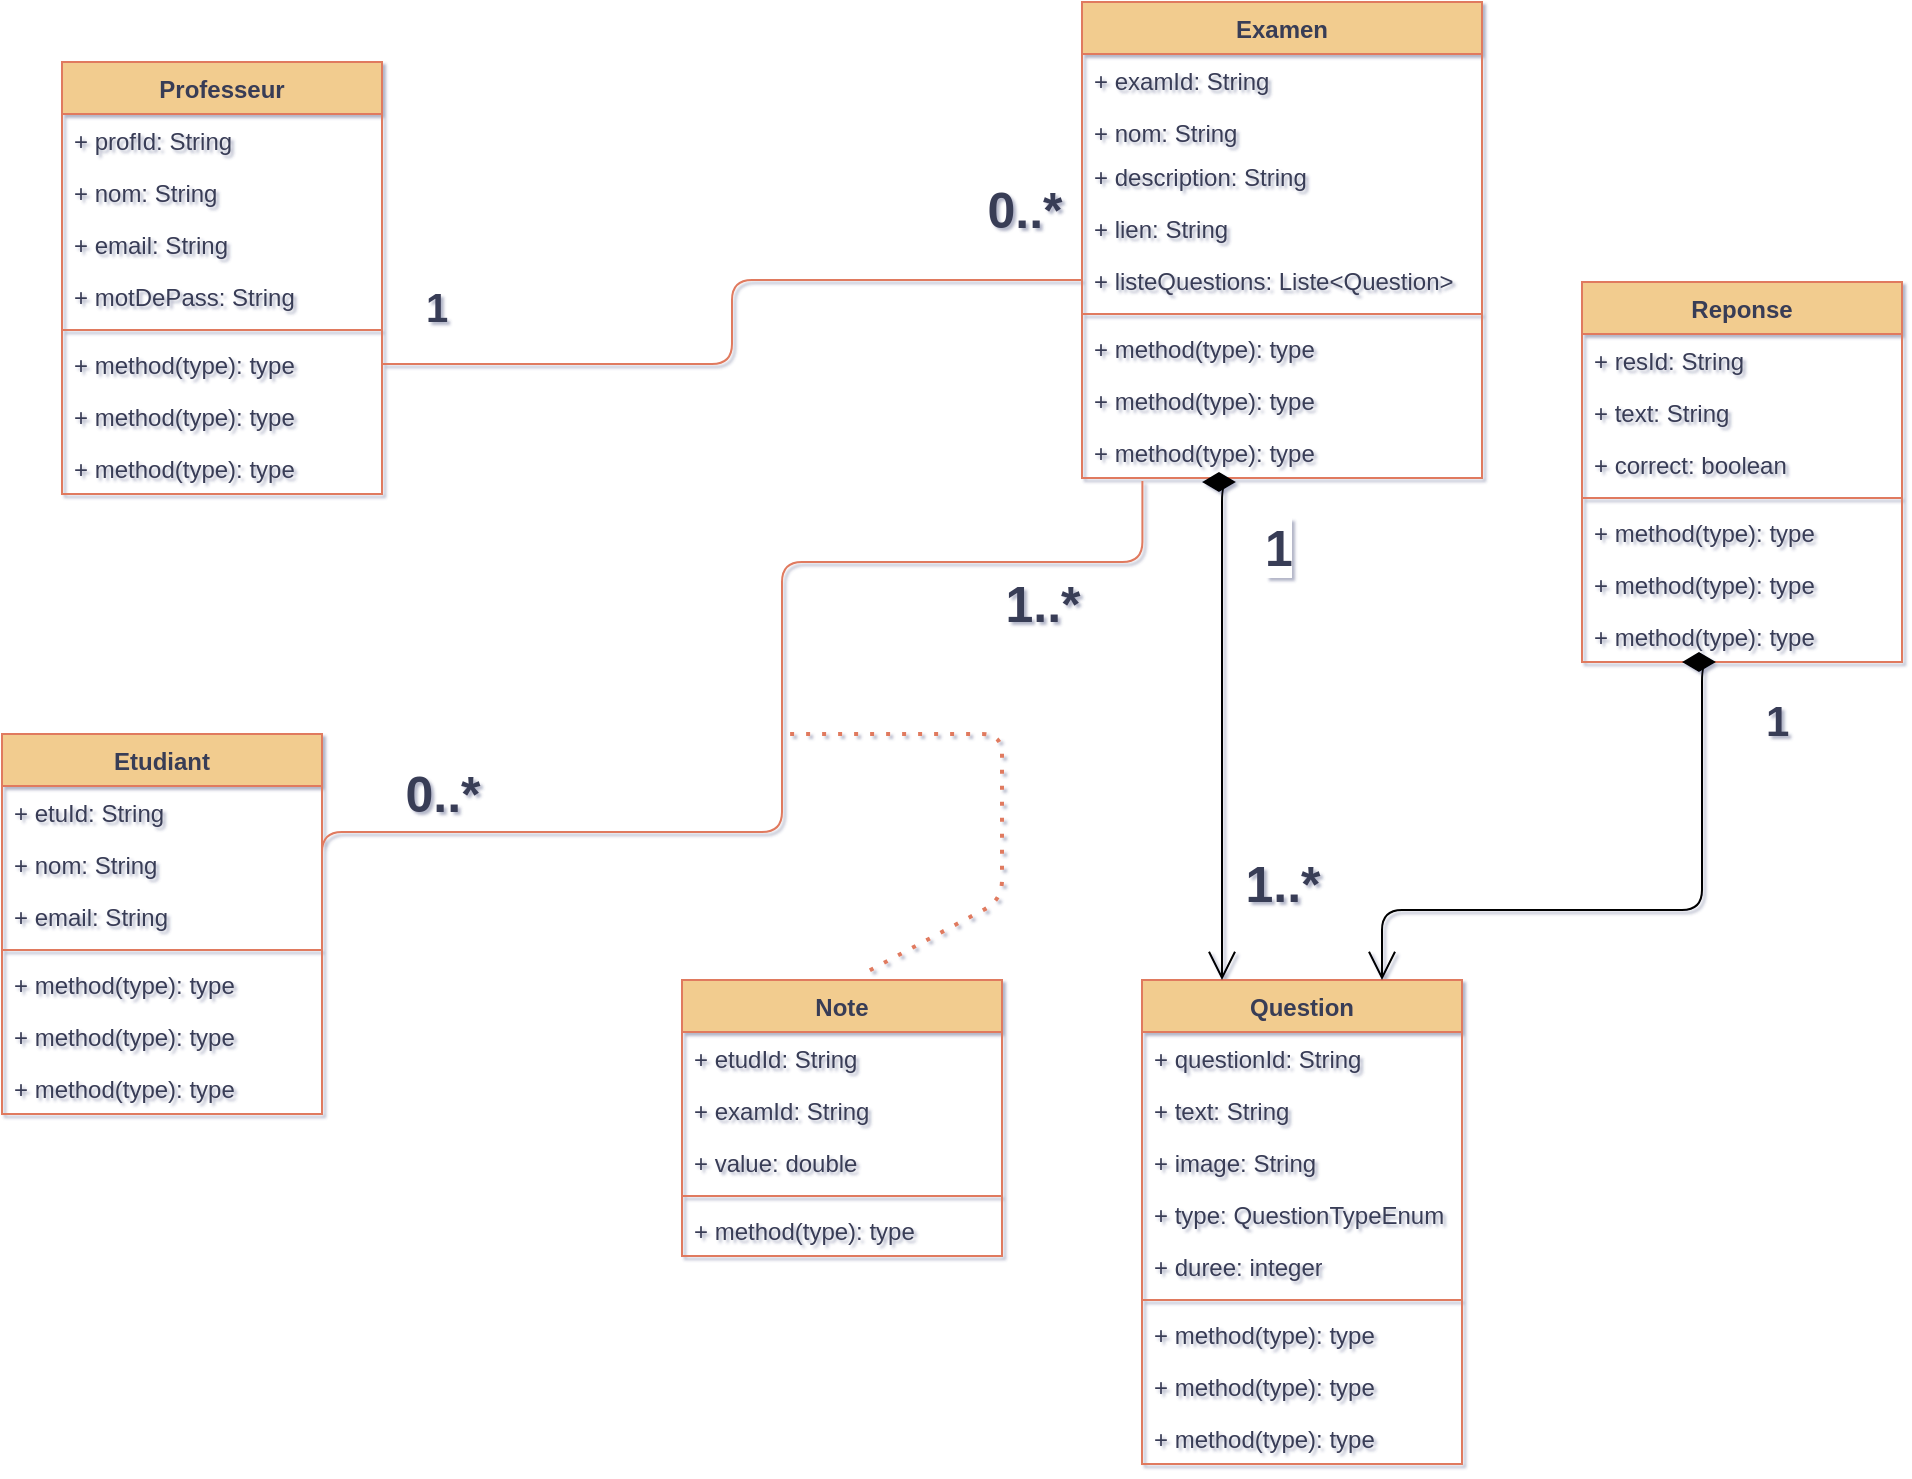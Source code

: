 <mxfile version="27.1.6">
  <diagram name="Page-1" id="w3V0Ukt2lIMnZeytWCGI">
    <mxGraphModel dx="2239" dy="785" grid="1" gridSize="10" guides="1" tooltips="1" connect="1" arrows="1" fold="1" page="1" pageScale="1" pageWidth="850" pageHeight="1100" math="0" shadow="1">
      <root>
        <mxCell id="0" />
        <mxCell id="1" parent="0" />
        <mxCell id="1JcprI2mjeJq7GM3SsAT-5" value="Professeur" style="swimlane;fontStyle=1;align=center;verticalAlign=top;childLayout=stackLayout;horizontal=1;startSize=26;horizontalStack=0;resizeParent=1;resizeParentMax=0;resizeLast=0;collapsible=1;marginBottom=0;whiteSpace=wrap;html=1;labelBackgroundColor=none;fillColor=#F2CC8F;strokeColor=#E07A5F;fontColor=#393C56;rounded=0;" vertex="1" parent="1">
          <mxGeometry x="-150" y="50" width="160" height="216" as="geometry" />
        </mxCell>
        <mxCell id="1JcprI2mjeJq7GM3SsAT-135" value="+ profId: String" style="text;strokeColor=none;fillColor=none;align=left;verticalAlign=top;spacingLeft=4;spacingRight=4;overflow=hidden;rotatable=0;points=[[0,0.5],[1,0.5]];portConstraint=eastwest;whiteSpace=wrap;html=1;labelBackgroundColor=none;fontColor=#393C56;rounded=0;" vertex="1" parent="1JcprI2mjeJq7GM3SsAT-5">
          <mxGeometry y="26" width="160" height="26" as="geometry" />
        </mxCell>
        <mxCell id="1JcprI2mjeJq7GM3SsAT-6" value="+ nom: String" style="text;strokeColor=none;fillColor=none;align=left;verticalAlign=top;spacingLeft=4;spacingRight=4;overflow=hidden;rotatable=0;points=[[0,0.5],[1,0.5]];portConstraint=eastwest;whiteSpace=wrap;html=1;labelBackgroundColor=none;fontColor=#393C56;rounded=0;" vertex="1" parent="1JcprI2mjeJq7GM3SsAT-5">
          <mxGeometry y="52" width="160" height="26" as="geometry" />
        </mxCell>
        <mxCell id="1JcprI2mjeJq7GM3SsAT-29" value="+ email: String" style="text;strokeColor=none;fillColor=none;align=left;verticalAlign=top;spacingLeft=4;spacingRight=4;overflow=hidden;rotatable=0;points=[[0,0.5],[1,0.5]];portConstraint=eastwest;whiteSpace=wrap;html=1;labelBackgroundColor=none;fontColor=#393C56;rounded=0;" vertex="1" parent="1JcprI2mjeJq7GM3SsAT-5">
          <mxGeometry y="78" width="160" height="26" as="geometry" />
        </mxCell>
        <mxCell id="1JcprI2mjeJq7GM3SsAT-30" value="+ motDePass: String" style="text;strokeColor=none;fillColor=none;align=left;verticalAlign=top;spacingLeft=4;spacingRight=4;overflow=hidden;rotatable=0;points=[[0,0.5],[1,0.5]];portConstraint=eastwest;whiteSpace=wrap;html=1;labelBackgroundColor=none;fontColor=#393C56;rounded=0;" vertex="1" parent="1JcprI2mjeJq7GM3SsAT-5">
          <mxGeometry y="104" width="160" height="26" as="geometry" />
        </mxCell>
        <mxCell id="1JcprI2mjeJq7GM3SsAT-7" value="" style="line;strokeWidth=1;fillColor=none;align=left;verticalAlign=middle;spacingTop=-1;spacingLeft=3;spacingRight=3;rotatable=0;labelPosition=right;points=[];portConstraint=eastwest;strokeColor=#E07A5F;labelBackgroundColor=none;fontColor=#393C56;rounded=0;" vertex="1" parent="1JcprI2mjeJq7GM3SsAT-5">
          <mxGeometry y="130" width="160" height="8" as="geometry" />
        </mxCell>
        <mxCell id="1JcprI2mjeJq7GM3SsAT-8" value="+ method(type): type" style="text;strokeColor=none;fillColor=none;align=left;verticalAlign=top;spacingLeft=4;spacingRight=4;overflow=hidden;rotatable=0;points=[[0,0.5],[1,0.5]];portConstraint=eastwest;whiteSpace=wrap;html=1;labelBackgroundColor=none;fontColor=#393C56;rounded=0;" vertex="1" parent="1JcprI2mjeJq7GM3SsAT-5">
          <mxGeometry y="138" width="160" height="26" as="geometry" />
        </mxCell>
        <mxCell id="1JcprI2mjeJq7GM3SsAT-33" value="+ method(type): type" style="text;strokeColor=none;fillColor=none;align=left;verticalAlign=top;spacingLeft=4;spacingRight=4;overflow=hidden;rotatable=0;points=[[0,0.5],[1,0.5]];portConstraint=eastwest;whiteSpace=wrap;html=1;labelBackgroundColor=none;fontColor=#393C56;rounded=0;" vertex="1" parent="1JcprI2mjeJq7GM3SsAT-5">
          <mxGeometry y="164" width="160" height="26" as="geometry" />
        </mxCell>
        <mxCell id="1JcprI2mjeJq7GM3SsAT-32" value="+ method(type): type" style="text;strokeColor=none;fillColor=none;align=left;verticalAlign=top;spacingLeft=4;spacingRight=4;overflow=hidden;rotatable=0;points=[[0,0.5],[1,0.5]];portConstraint=eastwest;whiteSpace=wrap;html=1;labelBackgroundColor=none;fontColor=#393C56;rounded=0;" vertex="1" parent="1JcprI2mjeJq7GM3SsAT-5">
          <mxGeometry y="190" width="160" height="26" as="geometry" />
        </mxCell>
        <mxCell id="1JcprI2mjeJq7GM3SsAT-9" value="Etudiant" style="swimlane;fontStyle=1;align=center;verticalAlign=top;childLayout=stackLayout;horizontal=1;startSize=26;horizontalStack=0;resizeParent=1;resizeParentMax=0;resizeLast=0;collapsible=1;marginBottom=0;whiteSpace=wrap;html=1;labelBackgroundColor=none;fillColor=#F2CC8F;strokeColor=#E07A5F;fontColor=#393C56;rounded=0;" vertex="1" parent="1">
          <mxGeometry x="-180" y="386" width="160" height="190" as="geometry" />
        </mxCell>
        <mxCell id="1JcprI2mjeJq7GM3SsAT-134" value="+ etuId: String" style="text;strokeColor=none;fillColor=none;align=left;verticalAlign=top;spacingLeft=4;spacingRight=4;overflow=hidden;rotatable=0;points=[[0,0.5],[1,0.5]];portConstraint=eastwest;whiteSpace=wrap;html=1;labelBackgroundColor=none;fontColor=#393C56;rounded=0;" vertex="1" parent="1JcprI2mjeJq7GM3SsAT-9">
          <mxGeometry y="26" width="160" height="26" as="geometry" />
        </mxCell>
        <mxCell id="1JcprI2mjeJq7GM3SsAT-10" value="+ nom: String" style="text;strokeColor=none;fillColor=none;align=left;verticalAlign=top;spacingLeft=4;spacingRight=4;overflow=hidden;rotatable=0;points=[[0,0.5],[1,0.5]];portConstraint=eastwest;whiteSpace=wrap;html=1;labelBackgroundColor=none;fontColor=#393C56;rounded=0;" vertex="1" parent="1JcprI2mjeJq7GM3SsAT-9">
          <mxGeometry y="52" width="160" height="26" as="geometry" />
        </mxCell>
        <mxCell id="1JcprI2mjeJq7GM3SsAT-31" value="+ email: String" style="text;strokeColor=none;fillColor=none;align=left;verticalAlign=top;spacingLeft=4;spacingRight=4;overflow=hidden;rotatable=0;points=[[0,0.5],[1,0.5]];portConstraint=eastwest;whiteSpace=wrap;html=1;labelBackgroundColor=none;fontColor=#393C56;rounded=0;" vertex="1" parent="1JcprI2mjeJq7GM3SsAT-9">
          <mxGeometry y="78" width="160" height="26" as="geometry" />
        </mxCell>
        <mxCell id="1JcprI2mjeJq7GM3SsAT-11" value="" style="line;strokeWidth=1;fillColor=none;align=left;verticalAlign=middle;spacingTop=-1;spacingLeft=3;spacingRight=3;rotatable=0;labelPosition=right;points=[];portConstraint=eastwest;strokeColor=#E07A5F;labelBackgroundColor=none;fontColor=#393C56;rounded=0;" vertex="1" parent="1JcprI2mjeJq7GM3SsAT-9">
          <mxGeometry y="104" width="160" height="8" as="geometry" />
        </mxCell>
        <mxCell id="1JcprI2mjeJq7GM3SsAT-12" value="+ method(type): type" style="text;strokeColor=none;fillColor=none;align=left;verticalAlign=top;spacingLeft=4;spacingRight=4;overflow=hidden;rotatable=0;points=[[0,0.5],[1,0.5]];portConstraint=eastwest;whiteSpace=wrap;html=1;labelBackgroundColor=none;fontColor=#393C56;rounded=0;" vertex="1" parent="1JcprI2mjeJq7GM3SsAT-9">
          <mxGeometry y="112" width="160" height="26" as="geometry" />
        </mxCell>
        <mxCell id="1JcprI2mjeJq7GM3SsAT-35" value="+ method(type): type" style="text;strokeColor=none;fillColor=none;align=left;verticalAlign=top;spacingLeft=4;spacingRight=4;overflow=hidden;rotatable=0;points=[[0,0.5],[1,0.5]];portConstraint=eastwest;whiteSpace=wrap;html=1;labelBackgroundColor=none;fontColor=#393C56;rounded=0;" vertex="1" parent="1JcprI2mjeJq7GM3SsAT-9">
          <mxGeometry y="138" width="160" height="26" as="geometry" />
        </mxCell>
        <mxCell id="1JcprI2mjeJq7GM3SsAT-34" value="+ method(type): type" style="text;strokeColor=none;fillColor=none;align=left;verticalAlign=top;spacingLeft=4;spacingRight=4;overflow=hidden;rotatable=0;points=[[0,0.5],[1,0.5]];portConstraint=eastwest;whiteSpace=wrap;html=1;labelBackgroundColor=none;fontColor=#393C56;rounded=0;" vertex="1" parent="1JcprI2mjeJq7GM3SsAT-9">
          <mxGeometry y="164" width="160" height="26" as="geometry" />
        </mxCell>
        <mxCell id="1JcprI2mjeJq7GM3SsAT-36" value="Examen" style="swimlane;fontStyle=1;align=center;verticalAlign=top;childLayout=stackLayout;horizontal=1;startSize=26;horizontalStack=0;resizeParent=1;resizeParentMax=0;resizeLast=0;collapsible=1;marginBottom=0;whiteSpace=wrap;html=1;labelBackgroundColor=none;fillColor=#F2CC8F;strokeColor=#E07A5F;fontColor=#393C56;rounded=0;shadow=0;" vertex="1" parent="1">
          <mxGeometry x="360" y="20" width="200" height="238" as="geometry" />
        </mxCell>
        <mxCell id="1JcprI2mjeJq7GM3SsAT-88" value="+ examId: String" style="text;strokeColor=none;fillColor=none;align=left;verticalAlign=top;spacingLeft=4;spacingRight=4;overflow=hidden;rotatable=0;points=[[0,0.5],[1,0.5]];portConstraint=eastwest;whiteSpace=wrap;html=1;labelBackgroundColor=none;fontColor=#393C56;rounded=0;" vertex="1" parent="1JcprI2mjeJq7GM3SsAT-36">
          <mxGeometry y="26" width="200" height="26" as="geometry" />
        </mxCell>
        <mxCell id="1JcprI2mjeJq7GM3SsAT-37" value="+ nom: String" style="text;strokeColor=none;fillColor=none;align=left;verticalAlign=top;spacingLeft=4;spacingRight=4;overflow=hidden;rotatable=0;points=[[0,0.5],[1,0.5]];portConstraint=eastwest;whiteSpace=wrap;html=1;labelBackgroundColor=none;fontColor=#393C56;rounded=0;" vertex="1" parent="1JcprI2mjeJq7GM3SsAT-36">
          <mxGeometry y="52" width="200" height="22" as="geometry" />
        </mxCell>
        <mxCell id="1JcprI2mjeJq7GM3SsAT-38" value="+ description: String" style="text;strokeColor=none;fillColor=none;align=left;verticalAlign=top;spacingLeft=4;spacingRight=4;overflow=hidden;rotatable=0;points=[[0,0.5],[1,0.5]];portConstraint=eastwest;whiteSpace=wrap;html=1;labelBackgroundColor=none;fontColor=#393C56;rounded=0;" vertex="1" parent="1JcprI2mjeJq7GM3SsAT-36">
          <mxGeometry y="74" width="200" height="26" as="geometry" />
        </mxCell>
        <mxCell id="1JcprI2mjeJq7GM3SsAT-87" value="+ lien: String" style="text;strokeColor=none;fillColor=none;align=left;verticalAlign=top;spacingLeft=4;spacingRight=4;overflow=hidden;rotatable=0;points=[[0,0.5],[1,0.5]];portConstraint=eastwest;whiteSpace=wrap;html=1;labelBackgroundColor=none;fontColor=#393C56;rounded=0;" vertex="1" parent="1JcprI2mjeJq7GM3SsAT-36">
          <mxGeometry y="100" width="200" height="26" as="geometry" />
        </mxCell>
        <mxCell id="1JcprI2mjeJq7GM3SsAT-86" value="+ listeQuestions: Liste&amp;lt;Question&amp;gt;" style="text;strokeColor=none;fillColor=none;align=left;verticalAlign=top;spacingLeft=4;spacingRight=4;overflow=hidden;rotatable=0;points=[[0,0.5],[1,0.5]];portConstraint=eastwest;whiteSpace=wrap;html=1;labelBackgroundColor=none;fontColor=#393C56;rounded=0;" vertex="1" parent="1JcprI2mjeJq7GM3SsAT-36">
          <mxGeometry y="126" width="200" height="26" as="geometry" />
        </mxCell>
        <mxCell id="1JcprI2mjeJq7GM3SsAT-39" value="" style="line;strokeWidth=1;fillColor=none;align=left;verticalAlign=middle;spacingTop=-1;spacingLeft=3;spacingRight=3;rotatable=0;labelPosition=right;points=[];portConstraint=eastwest;strokeColor=#E07A5F;labelBackgroundColor=none;fontColor=#393C56;rounded=0;" vertex="1" parent="1JcprI2mjeJq7GM3SsAT-36">
          <mxGeometry y="152" width="200" height="8" as="geometry" />
        </mxCell>
        <mxCell id="1JcprI2mjeJq7GM3SsAT-40" value="+ method(type): type" style="text;strokeColor=none;fillColor=none;align=left;verticalAlign=top;spacingLeft=4;spacingRight=4;overflow=hidden;rotatable=0;points=[[0,0.5],[1,0.5]];portConstraint=eastwest;whiteSpace=wrap;html=1;labelBackgroundColor=none;fontColor=#393C56;rounded=0;" vertex="1" parent="1JcprI2mjeJq7GM3SsAT-36">
          <mxGeometry y="160" width="200" height="26" as="geometry" />
        </mxCell>
        <mxCell id="1JcprI2mjeJq7GM3SsAT-41" value="+ method(type): type" style="text;strokeColor=none;fillColor=none;align=left;verticalAlign=top;spacingLeft=4;spacingRight=4;overflow=hidden;rotatable=0;points=[[0,0.5],[1,0.5]];portConstraint=eastwest;whiteSpace=wrap;html=1;labelBackgroundColor=none;fontColor=#393C56;rounded=0;" vertex="1" parent="1JcprI2mjeJq7GM3SsAT-36">
          <mxGeometry y="186" width="200" height="26" as="geometry" />
        </mxCell>
        <mxCell id="1JcprI2mjeJq7GM3SsAT-42" value="+ method(type): type" style="text;strokeColor=none;fillColor=none;align=left;verticalAlign=top;spacingLeft=4;spacingRight=4;overflow=hidden;rotatable=0;points=[[0,0.5],[1,0.5]];portConstraint=eastwest;whiteSpace=wrap;html=1;labelBackgroundColor=none;fontColor=#393C56;rounded=0;" vertex="1" parent="1JcprI2mjeJq7GM3SsAT-36">
          <mxGeometry y="212" width="200" height="26" as="geometry" />
        </mxCell>
        <mxCell id="1JcprI2mjeJq7GM3SsAT-43" value="Question" style="swimlane;fontStyle=1;align=center;verticalAlign=top;childLayout=stackLayout;horizontal=1;startSize=26;horizontalStack=0;resizeParent=1;resizeParentMax=0;resizeLast=0;collapsible=1;marginBottom=0;whiteSpace=wrap;html=1;labelBackgroundColor=none;fillColor=#F2CC8F;strokeColor=#E07A5F;fontColor=#393C56;rounded=0;" vertex="1" parent="1">
          <mxGeometry x="390" y="509" width="160" height="242" as="geometry" />
        </mxCell>
        <mxCell id="1JcprI2mjeJq7GM3SsAT-133" value="+ questionId: String" style="text;strokeColor=none;fillColor=none;align=left;verticalAlign=top;spacingLeft=4;spacingRight=4;overflow=hidden;rotatable=0;points=[[0,0.5],[1,0.5]];portConstraint=eastwest;whiteSpace=wrap;html=1;labelBackgroundColor=none;fontColor=#393C56;rounded=0;" vertex="1" parent="1JcprI2mjeJq7GM3SsAT-43">
          <mxGeometry y="26" width="160" height="26" as="geometry" />
        </mxCell>
        <mxCell id="1JcprI2mjeJq7GM3SsAT-44" value="+ text: String" style="text;strokeColor=none;fillColor=none;align=left;verticalAlign=top;spacingLeft=4;spacingRight=4;overflow=hidden;rotatable=0;points=[[0,0.5],[1,0.5]];portConstraint=eastwest;whiteSpace=wrap;html=1;labelBackgroundColor=none;fontColor=#393C56;rounded=0;" vertex="1" parent="1JcprI2mjeJq7GM3SsAT-43">
          <mxGeometry y="52" width="160" height="26" as="geometry" />
        </mxCell>
        <mxCell id="1JcprI2mjeJq7GM3SsAT-45" value="+ image: String" style="text;strokeColor=none;fillColor=none;align=left;verticalAlign=top;spacingLeft=4;spacingRight=4;overflow=hidden;rotatable=0;points=[[0,0.5],[1,0.5]];portConstraint=eastwest;whiteSpace=wrap;html=1;labelBackgroundColor=none;fontColor=#393C56;rounded=0;" vertex="1" parent="1JcprI2mjeJq7GM3SsAT-43">
          <mxGeometry y="78" width="160" height="26" as="geometry" />
        </mxCell>
        <mxCell id="1JcprI2mjeJq7GM3SsAT-131" value="+ type: QuestionTypeEnum" style="text;strokeColor=none;fillColor=none;align=left;verticalAlign=top;spacingLeft=4;spacingRight=4;overflow=hidden;rotatable=0;points=[[0,0.5],[1,0.5]];portConstraint=eastwest;whiteSpace=wrap;html=1;labelBackgroundColor=none;fontColor=#393C56;rounded=0;" vertex="1" parent="1JcprI2mjeJq7GM3SsAT-43">
          <mxGeometry y="104" width="160" height="26" as="geometry" />
        </mxCell>
        <mxCell id="1JcprI2mjeJq7GM3SsAT-132" value="+ duree: integer" style="text;strokeColor=none;fillColor=none;align=left;verticalAlign=top;spacingLeft=4;spacingRight=4;overflow=hidden;rotatable=0;points=[[0,0.5],[1,0.5]];portConstraint=eastwest;whiteSpace=wrap;html=1;labelBackgroundColor=none;fontColor=#393C56;rounded=0;" vertex="1" parent="1JcprI2mjeJq7GM3SsAT-43">
          <mxGeometry y="130" width="160" height="26" as="geometry" />
        </mxCell>
        <mxCell id="1JcprI2mjeJq7GM3SsAT-46" value="" style="line;strokeWidth=1;fillColor=none;align=left;verticalAlign=middle;spacingTop=-1;spacingLeft=3;spacingRight=3;rotatable=0;labelPosition=right;points=[];portConstraint=eastwest;strokeColor=#E07A5F;labelBackgroundColor=none;fontColor=#393C56;rounded=0;" vertex="1" parent="1JcprI2mjeJq7GM3SsAT-43">
          <mxGeometry y="156" width="160" height="8" as="geometry" />
        </mxCell>
        <mxCell id="1JcprI2mjeJq7GM3SsAT-47" value="+ method(type): type" style="text;strokeColor=none;fillColor=none;align=left;verticalAlign=top;spacingLeft=4;spacingRight=4;overflow=hidden;rotatable=0;points=[[0,0.5],[1,0.5]];portConstraint=eastwest;whiteSpace=wrap;html=1;labelBackgroundColor=none;fontColor=#393C56;rounded=0;" vertex="1" parent="1JcprI2mjeJq7GM3SsAT-43">
          <mxGeometry y="164" width="160" height="26" as="geometry" />
        </mxCell>
        <mxCell id="1JcprI2mjeJq7GM3SsAT-48" value="+ method(type): type" style="text;strokeColor=none;fillColor=none;align=left;verticalAlign=top;spacingLeft=4;spacingRight=4;overflow=hidden;rotatable=0;points=[[0,0.5],[1,0.5]];portConstraint=eastwest;whiteSpace=wrap;html=1;labelBackgroundColor=none;fontColor=#393C56;rounded=0;" vertex="1" parent="1JcprI2mjeJq7GM3SsAT-43">
          <mxGeometry y="190" width="160" height="26" as="geometry" />
        </mxCell>
        <mxCell id="1JcprI2mjeJq7GM3SsAT-49" value="+ method(type): type" style="text;strokeColor=none;fillColor=none;align=left;verticalAlign=top;spacingLeft=4;spacingRight=4;overflow=hidden;rotatable=0;points=[[0,0.5],[1,0.5]];portConstraint=eastwest;whiteSpace=wrap;html=1;labelBackgroundColor=none;fontColor=#393C56;rounded=0;" vertex="1" parent="1JcprI2mjeJq7GM3SsAT-43">
          <mxGeometry y="216" width="160" height="26" as="geometry" />
        </mxCell>
        <mxCell id="1JcprI2mjeJq7GM3SsAT-50" value="Reponse" style="swimlane;fontStyle=1;align=center;verticalAlign=top;childLayout=stackLayout;horizontal=1;startSize=26;horizontalStack=0;resizeParent=1;resizeParentMax=0;resizeLast=0;collapsible=1;marginBottom=0;whiteSpace=wrap;html=1;labelBackgroundColor=none;fillColor=#F2CC8F;strokeColor=#E07A5F;fontColor=#393C56;rounded=0;" vertex="1" parent="1">
          <mxGeometry x="610" y="160" width="160" height="190" as="geometry" />
        </mxCell>
        <mxCell id="1JcprI2mjeJq7GM3SsAT-136" value="+ resId: String" style="text;strokeColor=none;fillColor=none;align=left;verticalAlign=top;spacingLeft=4;spacingRight=4;overflow=hidden;rotatable=0;points=[[0,0.5],[1,0.5]];portConstraint=eastwest;whiteSpace=wrap;html=1;labelBackgroundColor=none;fontColor=#393C56;rounded=0;" vertex="1" parent="1JcprI2mjeJq7GM3SsAT-50">
          <mxGeometry y="26" width="160" height="26" as="geometry" />
        </mxCell>
        <mxCell id="1JcprI2mjeJq7GM3SsAT-51" value="+ text: String" style="text;strokeColor=none;fillColor=none;align=left;verticalAlign=top;spacingLeft=4;spacingRight=4;overflow=hidden;rotatable=0;points=[[0,0.5],[1,0.5]];portConstraint=eastwest;whiteSpace=wrap;html=1;labelBackgroundColor=none;fontColor=#393C56;rounded=0;" vertex="1" parent="1JcprI2mjeJq7GM3SsAT-50">
          <mxGeometry y="52" width="160" height="26" as="geometry" />
        </mxCell>
        <mxCell id="1JcprI2mjeJq7GM3SsAT-140" value="+ correct: boolean" style="text;strokeColor=none;fillColor=none;align=left;verticalAlign=top;spacingLeft=4;spacingRight=4;overflow=hidden;rotatable=0;points=[[0,0.5],[1,0.5]];portConstraint=eastwest;whiteSpace=wrap;html=1;labelBackgroundColor=none;fontColor=#393C56;rounded=0;" vertex="1" parent="1JcprI2mjeJq7GM3SsAT-50">
          <mxGeometry y="78" width="160" height="26" as="geometry" />
        </mxCell>
        <mxCell id="1JcprI2mjeJq7GM3SsAT-53" value="" style="line;strokeWidth=1;fillColor=none;align=left;verticalAlign=middle;spacingTop=-1;spacingLeft=3;spacingRight=3;rotatable=0;labelPosition=right;points=[];portConstraint=eastwest;strokeColor=#E07A5F;labelBackgroundColor=none;fontColor=#393C56;rounded=0;" vertex="1" parent="1JcprI2mjeJq7GM3SsAT-50">
          <mxGeometry y="104" width="160" height="8" as="geometry" />
        </mxCell>
        <mxCell id="1JcprI2mjeJq7GM3SsAT-54" value="+ method(type): type" style="text;strokeColor=none;fillColor=none;align=left;verticalAlign=top;spacingLeft=4;spacingRight=4;overflow=hidden;rotatable=0;points=[[0,0.5],[1,0.5]];portConstraint=eastwest;whiteSpace=wrap;html=1;labelBackgroundColor=none;fontColor=#393C56;rounded=0;" vertex="1" parent="1JcprI2mjeJq7GM3SsAT-50">
          <mxGeometry y="112" width="160" height="26" as="geometry" />
        </mxCell>
        <mxCell id="1JcprI2mjeJq7GM3SsAT-55" value="+ method(type): type" style="text;strokeColor=none;fillColor=none;align=left;verticalAlign=top;spacingLeft=4;spacingRight=4;overflow=hidden;rotatable=0;points=[[0,0.5],[1,0.5]];portConstraint=eastwest;whiteSpace=wrap;html=1;labelBackgroundColor=none;fontColor=#393C56;rounded=0;" vertex="1" parent="1JcprI2mjeJq7GM3SsAT-50">
          <mxGeometry y="138" width="160" height="26" as="geometry" />
        </mxCell>
        <mxCell id="1JcprI2mjeJq7GM3SsAT-56" value="+ method(type): type" style="text;strokeColor=none;fillColor=none;align=left;verticalAlign=top;spacingLeft=4;spacingRight=4;overflow=hidden;rotatable=0;points=[[0,0.5],[1,0.5]];portConstraint=eastwest;whiteSpace=wrap;html=1;labelBackgroundColor=none;fontColor=#393C56;rounded=0;" vertex="1" parent="1JcprI2mjeJq7GM3SsAT-50">
          <mxGeometry y="164" width="160" height="26" as="geometry" />
        </mxCell>
        <mxCell id="1JcprI2mjeJq7GM3SsAT-57" value="" style="endArrow=open;html=1;endSize=12;startArrow=diamondThin;startSize=14;startFill=1;edgeStyle=orthogonalEdgeStyle;align=left;verticalAlign=bottom;strokeColor=default;fontColor=#393C56;fillColor=#F2CC8F;fontSize=20;fontStyle=1;labelBackgroundColor=none;" edge="1" parent="1" target="1JcprI2mjeJq7GM3SsAT-43">
          <mxGeometry x="-0.704" y="30" relative="1" as="geometry">
            <mxPoint x="420" y="260" as="sourcePoint" />
            <mxPoint x="310" y="250" as="targetPoint" />
            <Array as="points">
              <mxPoint x="430" y="260" />
            </Array>
            <mxPoint as="offset" />
          </mxGeometry>
        </mxCell>
        <mxCell id="1JcprI2mjeJq7GM3SsAT-89" value="1" style="edgeLabel;html=1;align=center;verticalAlign=middle;resizable=0;points=[];strokeColor=#E07A5F;fontColor=#393C56;fillColor=#F2CC8F;fontSize=25;fontStyle=1" vertex="1" connectable="0" parent="1JcprI2mjeJq7GM3SsAT-57">
          <mxGeometry x="-0.674" y="28" relative="1" as="geometry">
            <mxPoint as="offset" />
          </mxGeometry>
        </mxCell>
        <mxCell id="1JcprI2mjeJq7GM3SsAT-67" value="" style="endArrow=none;html=1;edgeStyle=orthogonalEdgeStyle;strokeColor=#E07A5F;fontColor=#393C56;fillColor=#F2CC8F;exitX=1;exitY=0.5;exitDx=0;exitDy=0;entryX=0;entryY=0.5;entryDx=0;entryDy=0;" edge="1" parent="1" source="1JcprI2mjeJq7GM3SsAT-8" target="1JcprI2mjeJq7GM3SsAT-86">
          <mxGeometry relative="1" as="geometry">
            <mxPoint x="120" y="160" as="sourcePoint" />
            <mxPoint x="280" y="160" as="targetPoint" />
          </mxGeometry>
        </mxCell>
        <mxCell id="1JcprI2mjeJq7GM3SsAT-68" value="1" style="edgeLabel;resizable=0;html=1;align=left;verticalAlign=bottom;strokeColor=#E07A5F;fontColor=#393C56;fillColor=#F2CC8F;labelBackgroundColor=none;fontSize=20;fontStyle=1" connectable="0" vertex="1" parent="1JcprI2mjeJq7GM3SsAT-67">
          <mxGeometry x="-1" relative="1" as="geometry">
            <mxPoint x="20" y="-15" as="offset" />
          </mxGeometry>
        </mxCell>
        <mxCell id="1JcprI2mjeJq7GM3SsAT-70" value="0..*" style="text;html=1;align=center;verticalAlign=middle;resizable=0;points=[];autosize=1;strokeColor=none;fillColor=none;fontColor=#393C56;fontSize=25;fontStyle=1" vertex="1" parent="1">
          <mxGeometry x="301" y="103" width="60" height="40" as="geometry" />
        </mxCell>
        <mxCell id="1JcprI2mjeJq7GM3SsAT-74" value="" style="endArrow=none;html=1;edgeStyle=orthogonalEdgeStyle;strokeColor=#E07A5F;fontColor=#393C56;fillColor=#F2CC8F;entryX=0.151;entryY=1.06;entryDx=0;entryDy=0;entryPerimeter=0;exitX=1;exitY=0.5;exitDx=0;exitDy=0;" edge="1" parent="1" source="1JcprI2mjeJq7GM3SsAT-35" target="1JcprI2mjeJq7GM3SsAT-42">
          <mxGeometry relative="1" as="geometry">
            <mxPoint x="250" y="340" as="sourcePoint" />
            <mxPoint x="410" y="340" as="targetPoint" />
            <Array as="points">
              <mxPoint x="210" y="435" />
              <mxPoint x="210" y="300" />
              <mxPoint x="390" y="300" />
            </Array>
          </mxGeometry>
        </mxCell>
        <mxCell id="1JcprI2mjeJq7GM3SsAT-75" value="" style="edgeLabel;resizable=0;html=1;align=left;verticalAlign=bottom;strokeColor=#E07A5F;fontColor=#393C56;fillColor=#F2CC8F;" connectable="0" vertex="1" parent="1JcprI2mjeJq7GM3SsAT-74">
          <mxGeometry x="-1" relative="1" as="geometry">
            <mxPoint x="20" y="-15" as="offset" />
          </mxGeometry>
        </mxCell>
        <mxCell id="1JcprI2mjeJq7GM3SsAT-79" value="1..*" style="text;html=1;align=center;verticalAlign=middle;resizable=0;points=[];autosize=1;strokeColor=none;fillColor=none;fontColor=#393C56;fontSize=25;fontStyle=1" vertex="1" parent="1">
          <mxGeometry x="310" y="300" width="60" height="40" as="geometry" />
        </mxCell>
        <mxCell id="1JcprI2mjeJq7GM3SsAT-80" value="0..*" style="text;html=1;align=center;verticalAlign=middle;resizable=0;points=[];autosize=1;strokeColor=none;fillColor=none;fontColor=#393C56;fontSize=25;fontStyle=1" vertex="1" parent="1">
          <mxGeometry x="10" y="395" width="60" height="40" as="geometry" />
        </mxCell>
        <mxCell id="1JcprI2mjeJq7GM3SsAT-81" value="Note" style="swimlane;fontStyle=1;align=center;verticalAlign=top;childLayout=stackLayout;horizontal=1;startSize=26;horizontalStack=0;resizeParent=1;resizeParentMax=0;resizeLast=0;collapsible=1;marginBottom=0;whiteSpace=wrap;html=1;strokeColor=#E07A5F;fontColor=#393C56;fillColor=#F2CC8F;" vertex="1" parent="1">
          <mxGeometry x="160" y="509" width="160" height="138" as="geometry" />
        </mxCell>
        <mxCell id="1JcprI2mjeJq7GM3SsAT-82" value="+ etudId: String" style="text;strokeColor=none;fillColor=none;align=left;verticalAlign=top;spacingLeft=4;spacingRight=4;overflow=hidden;rotatable=0;points=[[0,0.5],[1,0.5]];portConstraint=eastwest;whiteSpace=wrap;html=1;fontColor=#393C56;" vertex="1" parent="1JcprI2mjeJq7GM3SsAT-81">
          <mxGeometry y="26" width="160" height="26" as="geometry" />
        </mxCell>
        <mxCell id="1JcprI2mjeJq7GM3SsAT-137" value="+ examId: String" style="text;strokeColor=none;fillColor=none;align=left;verticalAlign=top;spacingLeft=4;spacingRight=4;overflow=hidden;rotatable=0;points=[[0,0.5],[1,0.5]];portConstraint=eastwest;whiteSpace=wrap;html=1;labelBackgroundColor=none;fontColor=#393C56;rounded=0;" vertex="1" parent="1JcprI2mjeJq7GM3SsAT-81">
          <mxGeometry y="52" width="160" height="26" as="geometry" />
        </mxCell>
        <mxCell id="1JcprI2mjeJq7GM3SsAT-138" value="+ value: double" style="text;strokeColor=none;fillColor=none;align=left;verticalAlign=top;spacingLeft=4;spacingRight=4;overflow=hidden;rotatable=0;points=[[0,0.5],[1,0.5]];portConstraint=eastwest;whiteSpace=wrap;html=1;labelBackgroundColor=none;fontColor=#393C56;rounded=0;" vertex="1" parent="1JcprI2mjeJq7GM3SsAT-81">
          <mxGeometry y="78" width="160" height="26" as="geometry" />
        </mxCell>
        <mxCell id="1JcprI2mjeJq7GM3SsAT-83" value="" style="line;strokeWidth=1;fillColor=none;align=left;verticalAlign=middle;spacingTop=-1;spacingLeft=3;spacingRight=3;rotatable=0;labelPosition=right;points=[];portConstraint=eastwest;strokeColor=inherit;fontColor=#393C56;" vertex="1" parent="1JcprI2mjeJq7GM3SsAT-81">
          <mxGeometry y="104" width="160" height="8" as="geometry" />
        </mxCell>
        <mxCell id="1JcprI2mjeJq7GM3SsAT-84" value="+ method(type): type" style="text;strokeColor=none;fillColor=none;align=left;verticalAlign=top;spacingLeft=4;spacingRight=4;overflow=hidden;rotatable=0;points=[[0,0.5],[1,0.5]];portConstraint=eastwest;whiteSpace=wrap;html=1;fontColor=#393C56;" vertex="1" parent="1JcprI2mjeJq7GM3SsAT-81">
          <mxGeometry y="112" width="160" height="26" as="geometry" />
        </mxCell>
        <mxCell id="1JcprI2mjeJq7GM3SsAT-85" value="" style="endArrow=none;dashed=1;html=1;dashPattern=1 3;strokeWidth=2;strokeColor=#E07A5F;fontColor=#393C56;fillColor=#F2CC8F;exitX=0.587;exitY=-0.035;exitDx=0;exitDy=0;exitPerimeter=0;" edge="1" parent="1" source="1JcprI2mjeJq7GM3SsAT-81">
          <mxGeometry width="50" height="50" relative="1" as="geometry">
            <mxPoint x="260" y="480" as="sourcePoint" />
            <mxPoint x="210" y="386" as="targetPoint" />
            <Array as="points">
              <mxPoint x="320" y="469" />
              <mxPoint x="320" y="386" />
            </Array>
          </mxGeometry>
        </mxCell>
        <mxCell id="1JcprI2mjeJq7GM3SsAT-91" value="1..*" style="text;html=1;align=center;verticalAlign=middle;resizable=0;points=[];autosize=1;strokeColor=none;fillColor=none;fontColor=#393C56;fontStyle=1;fontSize=25;" vertex="1" parent="1">
          <mxGeometry x="430" y="440" width="60" height="40" as="geometry" />
        </mxCell>
        <mxCell id="1JcprI2mjeJq7GM3SsAT-61" value="1" style="endArrow=open;html=1;endSize=12;startArrow=diamondThin;startSize=14;startFill=1;edgeStyle=orthogonalEdgeStyle;align=left;verticalAlign=bottom;strokeColor=default;fontColor=#393C56;fillColor=#F2CC8F;fontSize=21;fontStyle=1;labelBackgroundColor=none;entryX=0.75;entryY=0;entryDx=0;entryDy=0;" edge="1" parent="1" target="1JcprI2mjeJq7GM3SsAT-43">
          <mxGeometry x="-0.673" y="30" relative="1" as="geometry">
            <mxPoint x="660" y="350" as="sourcePoint" />
            <mxPoint x="520" y="536" as="targetPoint" />
            <Array as="points">
              <mxPoint x="670" y="350" />
              <mxPoint x="670" y="474" />
              <mxPoint x="510" y="474" />
            </Array>
            <mxPoint as="offset" />
          </mxGeometry>
        </mxCell>
      </root>
    </mxGraphModel>
  </diagram>
</mxfile>
